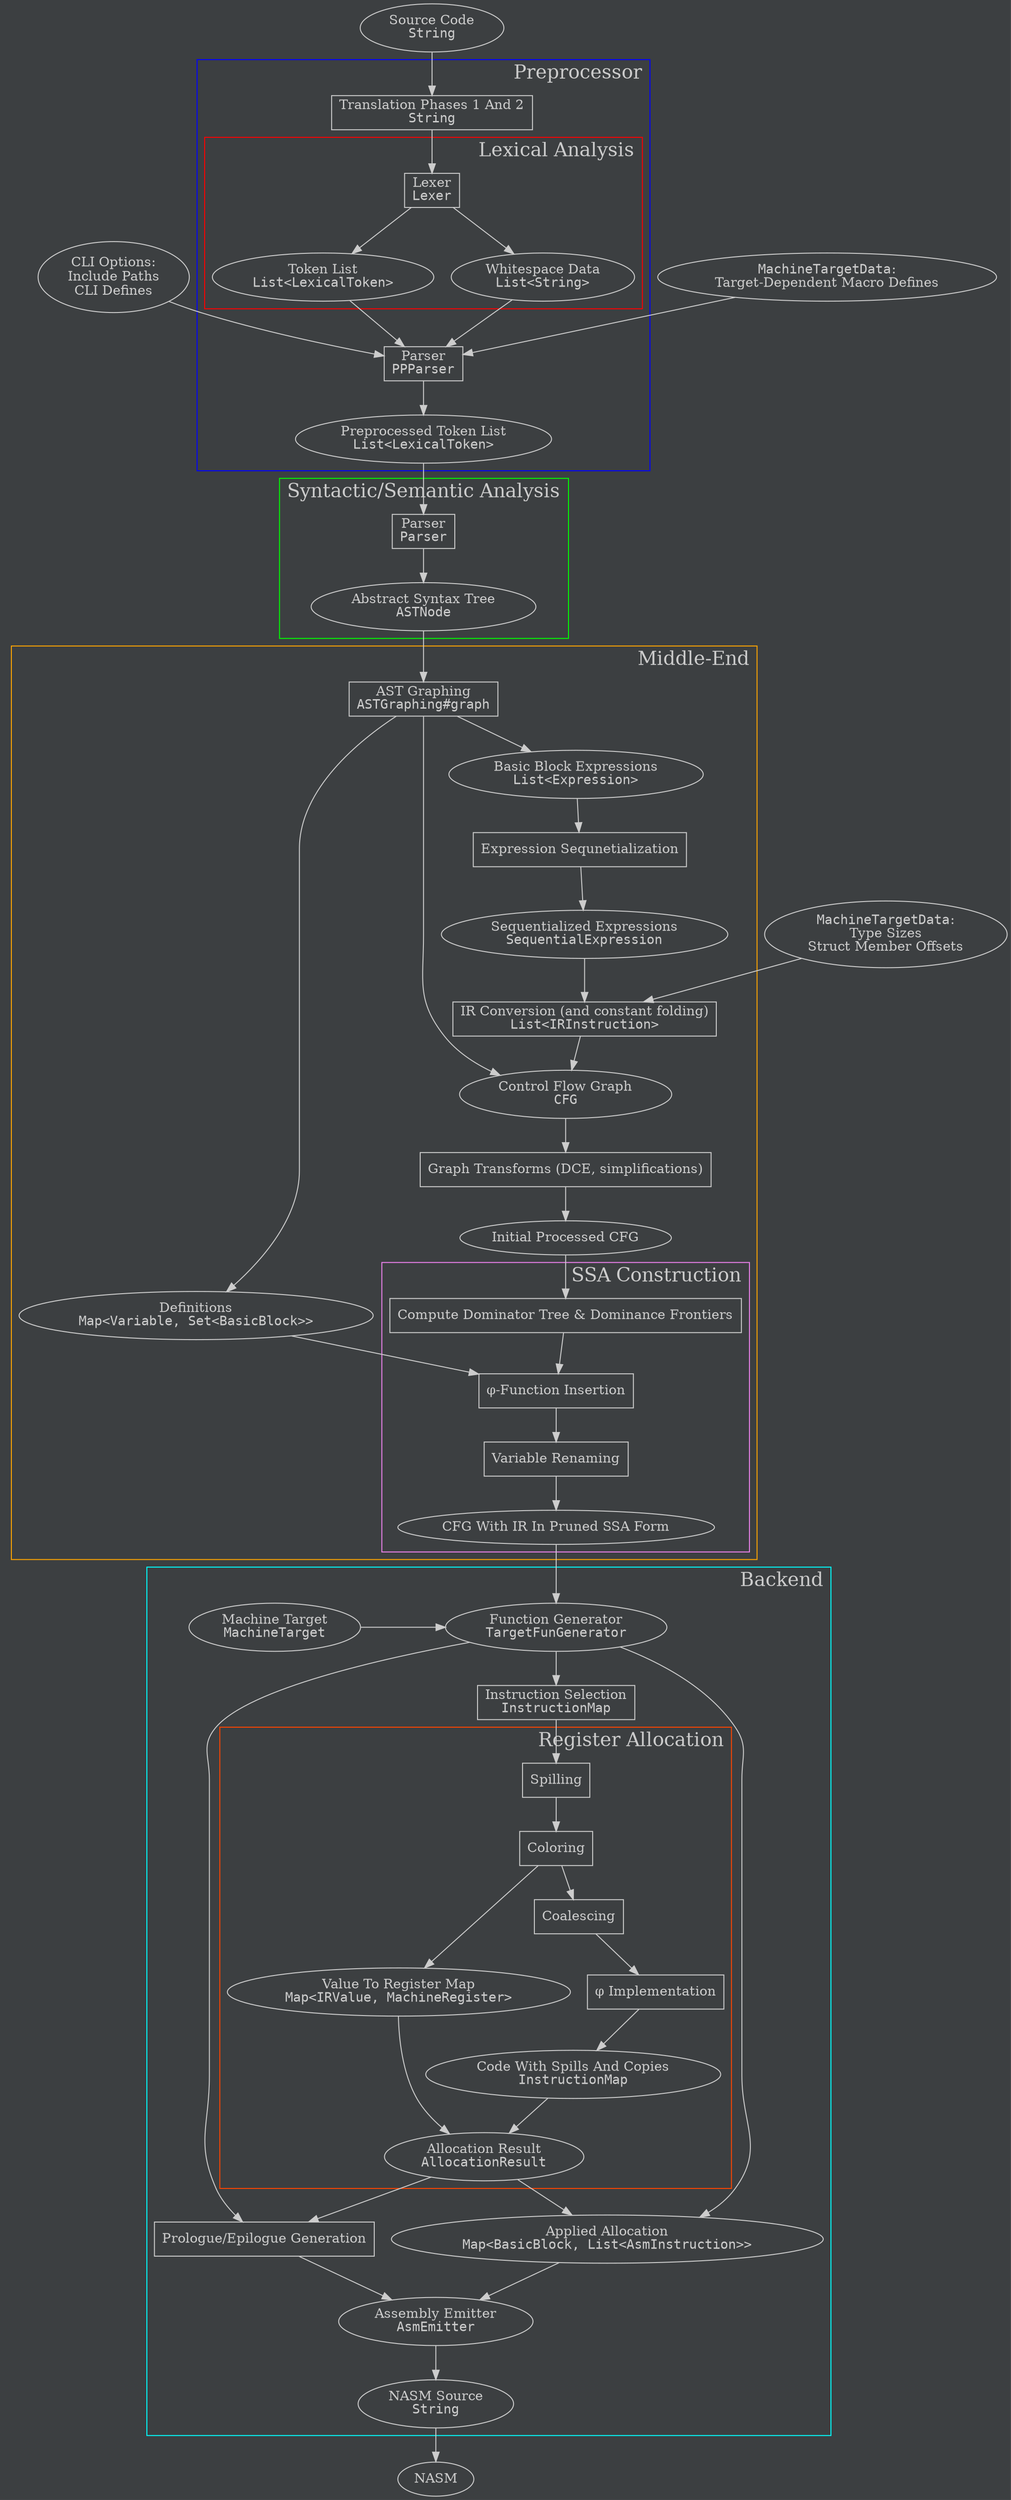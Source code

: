 digraph pipeline {
  graph[bgcolor="#3C3F41FF"];
  node[fontcolor="#CCCCCCFF",color="#CCCCCCFF"];
  edge[color="#CCCCCCFF",fontcolor="#CCCCCCFF"];

  cliOptions[label="CLI Options:\nInclude Paths\nCLI Defines"];
  source[label=<Source Code<br/><font point-size="14" face="monospace">String</font>>];
  targetData1[label=<<font point-size="14" face="monospace">MachineTargetData</font>:<br/>Target-Dependent Macro Defines>];
  targetData2[label=<<font point-size="14" face="monospace">MachineTargetData</font>:<br/>Type Sizes<br/>Struct Member Offsets>];
  lexer[label=<Lexer<br/><font point-size="14" face="monospace">Lexer</font>>,shape=box]
  tokenList[label=<Token List<br/><font point-size="14" face="monospace">List&lt;LexicalToken&gt;</font>>];
  whitespaceList[label=<Whitespace Data<br/><font point-size="14" face="monospace">List&lt;String&gt;</font>>];
  trPhase1And2[label=<Translation Phases 1 And 2<br/><font point-size="14" face="monospace">String</font>>,shape=box];
  ppParser[label=<Parser<br/><font point-size="14" face="monospace">PPParser</font>>,shape=box];
  ppTokens[label=<Preprocessed Token List<br/><font point-size="14" face="monospace">List&lt;LexicalToken&gt;</font>>];
  parser[label=<Parser<br/><font point-size="14" face="monospace">Parser</font>>,shape=box];
  ast[label=<Abstract Syntax Tree<br/><font point-size="14" face="monospace">ASTNode</font>>];
  graphing[label=<AST Graphing<br/><font point-size="14" face="monospace">ASTGraphing#graph</font>>,shape=box];
  definitions[label=<Definitions<br/><font point-size="14" face="monospace">Map&lt;Variable, Set&lt;BasicBlock&gt;&gt;</font>>];
  cfg[label=<Control Flow Graph<br/><font point-size="14" face="monospace">CFG</font>>];
  basicBlockContent[label=<Basic Block Expressions<br/><font point-size="14" face="monospace">List&lt;Expression&gt;</font>>];
  seq[label="Expression Sequnetialization",shape=box];
  seqExprs[label=<Sequentialized Expressions<br/><font point-size="14" face="monospace">SequentialExpression</font>>];
  irBuilder[label=<IR Conversion (and constant folding)<br/><font point-size="14" face="monospace">List&lt;IRInstruction&gt;</font>>,shape=box];
  bbTransforms[label="Graph Transforms (DCE, simplifications)",shape=box];
  cfgNodes[label="Initial Processed CFG"];
  domFrontier[label="Compute Dominator Tree & Dominance Frontiers",shape=box];
  phiInsertion[label="φ-Function Insertion",shape=box];
  variableRename[label="Variable Renaming",shape=box];
  ssaFormCFG[label="CFG With IR In Pruned SSA Form"];
  codeGenerator[label=<Function Generator<br/><font point-size="14" face="monospace">TargetFunGenerator</font>>];
  machineTarget[label=<Machine Target<br/><font point-size="14" face="monospace">MachineTarget</font>>];
  isel[label=<Instruction Selection<br/><font point-size="14" face="monospace">InstructionMap</font>>,shape=box];
  spilling[label="Spilling",shape=box];
  coloring[label="Coloring",shape=box];
  allocation[label=<Value To Register Map<br/><font point-size="14" face="monospace">Map&lt;IRValue, MachineRegister&gt;</font>>];
  coalescing[label="Coalescing",shape=box];
  phiRemoval[label="φ Implementation",shape=box];
  modifiedCode[label=<Code With Spills And Copies<br/><font point-size="14" face="monospace">InstructionMap</font>>];
  allocResult[label=<Allocation Result<br/><font point-size="14" face="monospace">AllocationResult</font>>];
  prologueEpilogue[label="Prologue/Epilogue Generation",shape=box];
  appliedAlloc[label=<Applied Allocation<br/><font point-size="14" face="monospace">Map&lt;BasicBlock, List&lt;AsmInstruction&gt;&gt;</font>>];
  asmEmitter[label=<Assembly Emitter<br/><font point-size="14" face="monospace">AsmEmitter</font>>];
  nasmCode[label=<NASM Source<br/><font point-size="14" face="monospace">String</font>>];
  assembler[label="NASM"];

  source -> trPhase1And2 -> lexer;

  lexer -> tokenList -> ppParser;
  lexer -> whitespaceList -> ppParser;

  targetData1 -> ppParser;
  cliOptions -> ppParser;

  ppParser -> ppTokens -> parser -> ast -> graphing;

  graphing -> {cfg, definitions, basicBlockContent};

  basicBlockContent -> seq -> seqExprs -> irBuilder;

  targetData2 -> irBuilder;

  irBuilder -> cfg -> bbTransforms -> cfgNodes -> domFrontier;

  {definitions, domFrontier} -> phiInsertion;

  phiInsertion -> variableRename -> ssaFormCFG -> codeGenerator -> isel;

  machineTarget -> codeGenerator[constraint=false];

  isel -> spilling -> coloring -> coalescing -> phiRemoval;

  coloring -> allocation;

  allocation -> allocResult;

  phiRemoval -> modifiedCode -> allocResult;

  {codeGenerator, allocResult} -> {prologueEpilogue, appliedAlloc} -> asmEmitter;

  asmEmitter -> nasmCode -> assembler;

  subgraph cluster_preprocessor {
    trPhase1And2; ppParser; ppTokens;
    subgraph cluster_lex {
      tokenList; lexer; whitespaceList;
      label=<<font color="#CCCCCCFF" point-size="20">Lexical Analysis</font>>;
      labeljust="right";
      color="red";
    }
    label=<<font color="#CCCCCCFF" point-size="20">Preprocessor</font>>;
    labeljust="right";
    color="blue";
  }
  subgraph cluster_parser {
    parser; ast;
    label=<<font color="#CCCCCCFF" point-size="20">Syntactic/Semantic Analysis</font>>;
    labeljust="right";
    color="green";
  }
  subgraph cluster_analysis {
    graphing; cfg; bbTransforms; definitions; cfgNodes; seq; basicBlockContent; seqExprs;
    irBuilder;
    subgraph cluster_ssa {
      domFrontier; phiInsertion; variableRename; ssaFormCFG;
      label=<<font color="#CCCCCCFF" point-size="20">SSA Construction</font>>;
      labeljust="right";
      color="violet";
    }
    label=<<font color="#CCCCCCFF" point-size="20">Middle-End</font>>;
    labeljust="right";
    color="orange";
  }
  subgraph cluster_backend {
    codeGenerator; machineTarget; isel; prologueEpilogue; appliedAlloc; asmEmitter; nasmCode;
    subgraph cluster_regalloc {
      spilling; coloring; coalescing; phiRemoval; allocation; modifiedCode; allocResult;
      label=<<font color="#CCCCCCFF" point-size="20">Register Allocation</font>>;
      labeljust="right";
      color="orangered";
    }
    label=<<font color="#CCCCCCFF" point-size="20">Backend</font>>;
    labeljust="right";
    color="cyan";
  }
}
